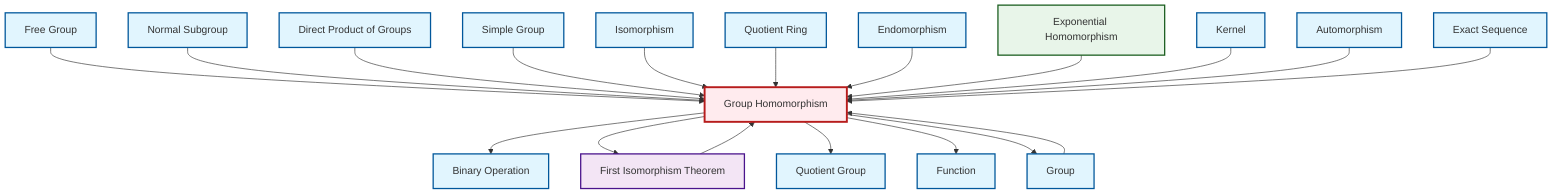 graph TD
    classDef definition fill:#e1f5fe,stroke:#01579b,stroke-width:2px
    classDef theorem fill:#f3e5f5,stroke:#4a148c,stroke-width:2px
    classDef axiom fill:#fff3e0,stroke:#e65100,stroke-width:2px
    classDef example fill:#e8f5e9,stroke:#1b5e20,stroke-width:2px
    classDef current fill:#ffebee,stroke:#b71c1c,stroke-width:3px
    def-direct-product["Direct Product of Groups"]:::definition
    def-quotient-ring["Quotient Ring"]:::definition
    thm-first-isomorphism["First Isomorphism Theorem"]:::theorem
    ex-exponential-homomorphism["Exponential Homomorphism"]:::example
    def-exact-sequence["Exact Sequence"]:::definition
    def-group["Group"]:::definition
    def-endomorphism["Endomorphism"]:::definition
    def-kernel["Kernel"]:::definition
    def-free-group["Free Group"]:::definition
    def-isomorphism["Isomorphism"]:::definition
    def-quotient-group["Quotient Group"]:::definition
    def-function["Function"]:::definition
    def-binary-operation["Binary Operation"]:::definition
    def-simple-group["Simple Group"]:::definition
    def-automorphism["Automorphism"]:::definition
    def-normal-subgroup["Normal Subgroup"]:::definition
    def-homomorphism["Group Homomorphism"]:::definition
    def-free-group --> def-homomorphism
    thm-first-isomorphism --> def-homomorphism
    def-normal-subgroup --> def-homomorphism
    def-direct-product --> def-homomorphism
    def-simple-group --> def-homomorphism
    def-isomorphism --> def-homomorphism
    def-homomorphism --> def-binary-operation
    def-homomorphism --> thm-first-isomorphism
    def-quotient-ring --> def-homomorphism
    def-group --> def-homomorphism
    def-endomorphism --> def-homomorphism
    ex-exponential-homomorphism --> def-homomorphism
    def-kernel --> def-homomorphism
    def-automorphism --> def-homomorphism
    def-homomorphism --> def-quotient-group
    def-homomorphism --> def-function
    def-exact-sequence --> def-homomorphism
    def-homomorphism --> def-group
    class def-homomorphism current